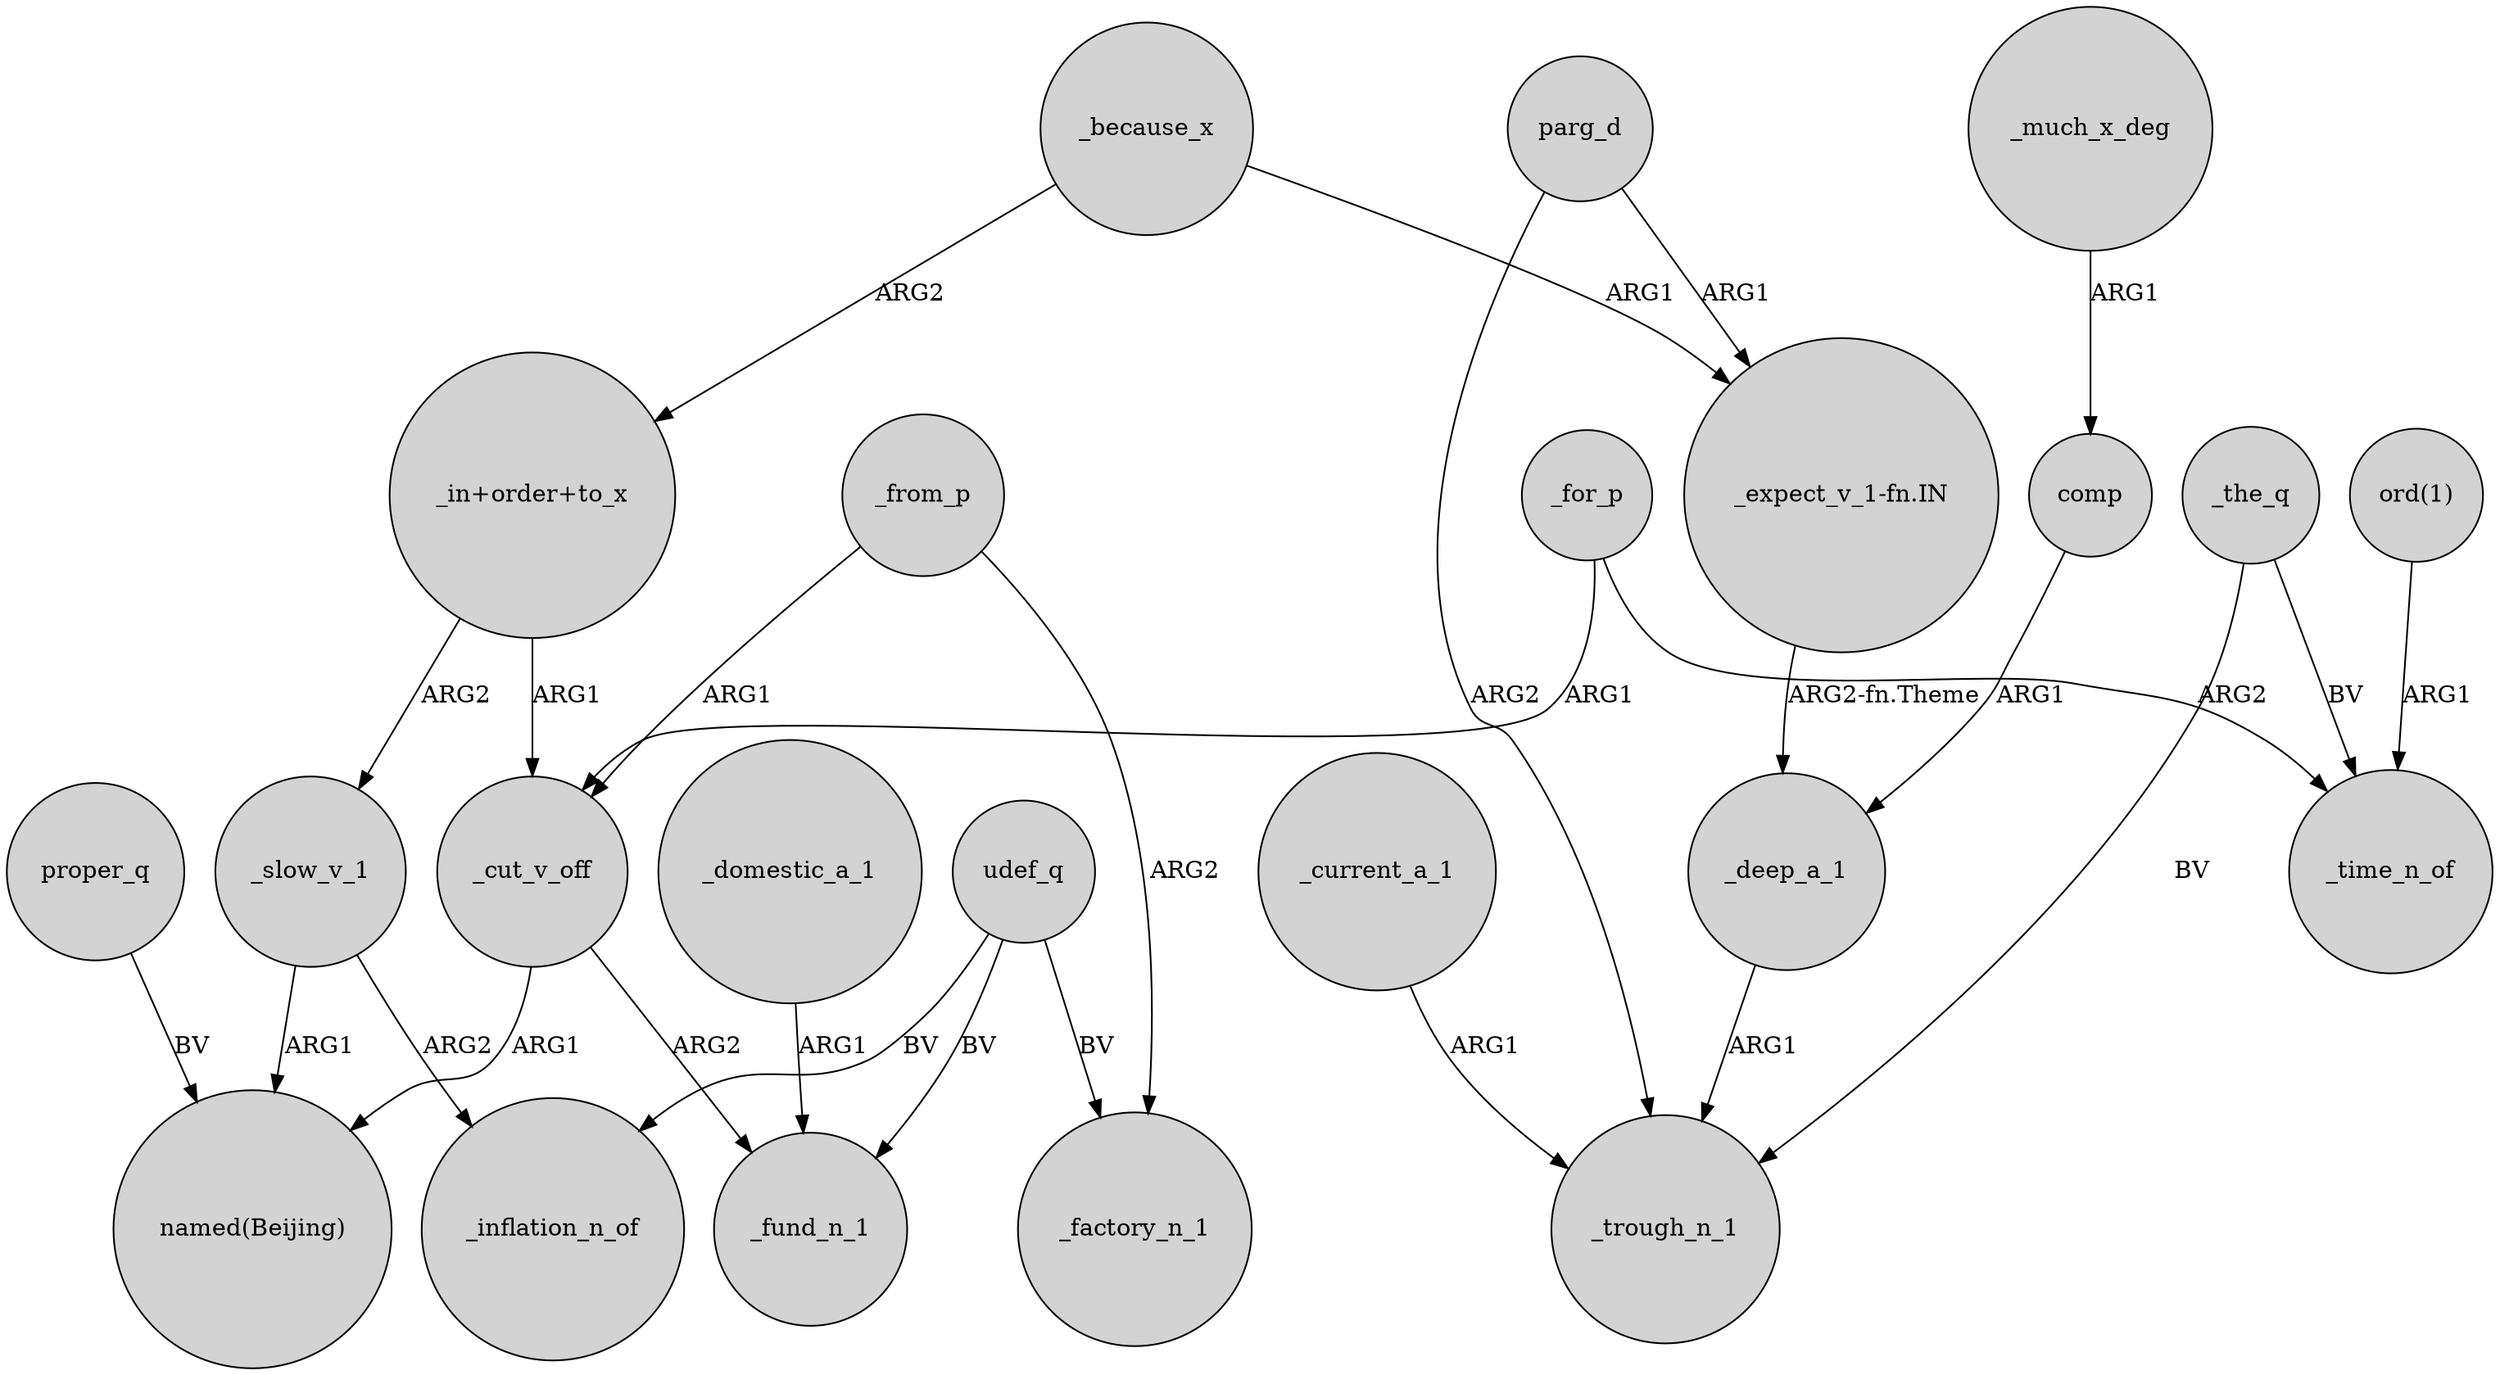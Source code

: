 digraph {
	node [shape=circle style=filled]
	udef_q -> _inflation_n_of [label=BV]
	_because_x -> "_in+order+to_x" [label=ARG2]
	_deep_a_1 -> _trough_n_1 [label=ARG1]
	"_in+order+to_x" -> _slow_v_1 [label=ARG2]
	_cut_v_off -> _fund_n_1 [label=ARG2]
	comp -> _deep_a_1 [label=ARG1]
	_for_p -> _time_n_of [label=ARG2]
	parg_d -> _trough_n_1 [label=ARG2]
	_from_p -> _factory_n_1 [label=ARG2]
	_cut_v_off -> "named(Beijing)" [label=ARG1]
	_the_q -> _time_n_of [label=BV]
	_from_p -> _cut_v_off [label=ARG1]
	udef_q -> _factory_n_1 [label=BV]
	_for_p -> _cut_v_off [label=ARG1]
	"_expect_v_1-fn.IN" -> _deep_a_1 [label="ARG2-fn.Theme"]
	parg_d -> "_expect_v_1-fn.IN" [label=ARG1]
	udef_q -> _fund_n_1 [label=BV]
	_the_q -> _trough_n_1 [label=BV]
	_slow_v_1 -> "named(Beijing)" [label=ARG1]
	_current_a_1 -> _trough_n_1 [label=ARG1]
	_much_x_deg -> comp [label=ARG1]
	_because_x -> "_expect_v_1-fn.IN" [label=ARG1]
	_slow_v_1 -> _inflation_n_of [label=ARG2]
	_domestic_a_1 -> _fund_n_1 [label=ARG1]
	"ord(1)" -> _time_n_of [label=ARG1]
	"_in+order+to_x" -> _cut_v_off [label=ARG1]
	proper_q -> "named(Beijing)" [label=BV]
}
